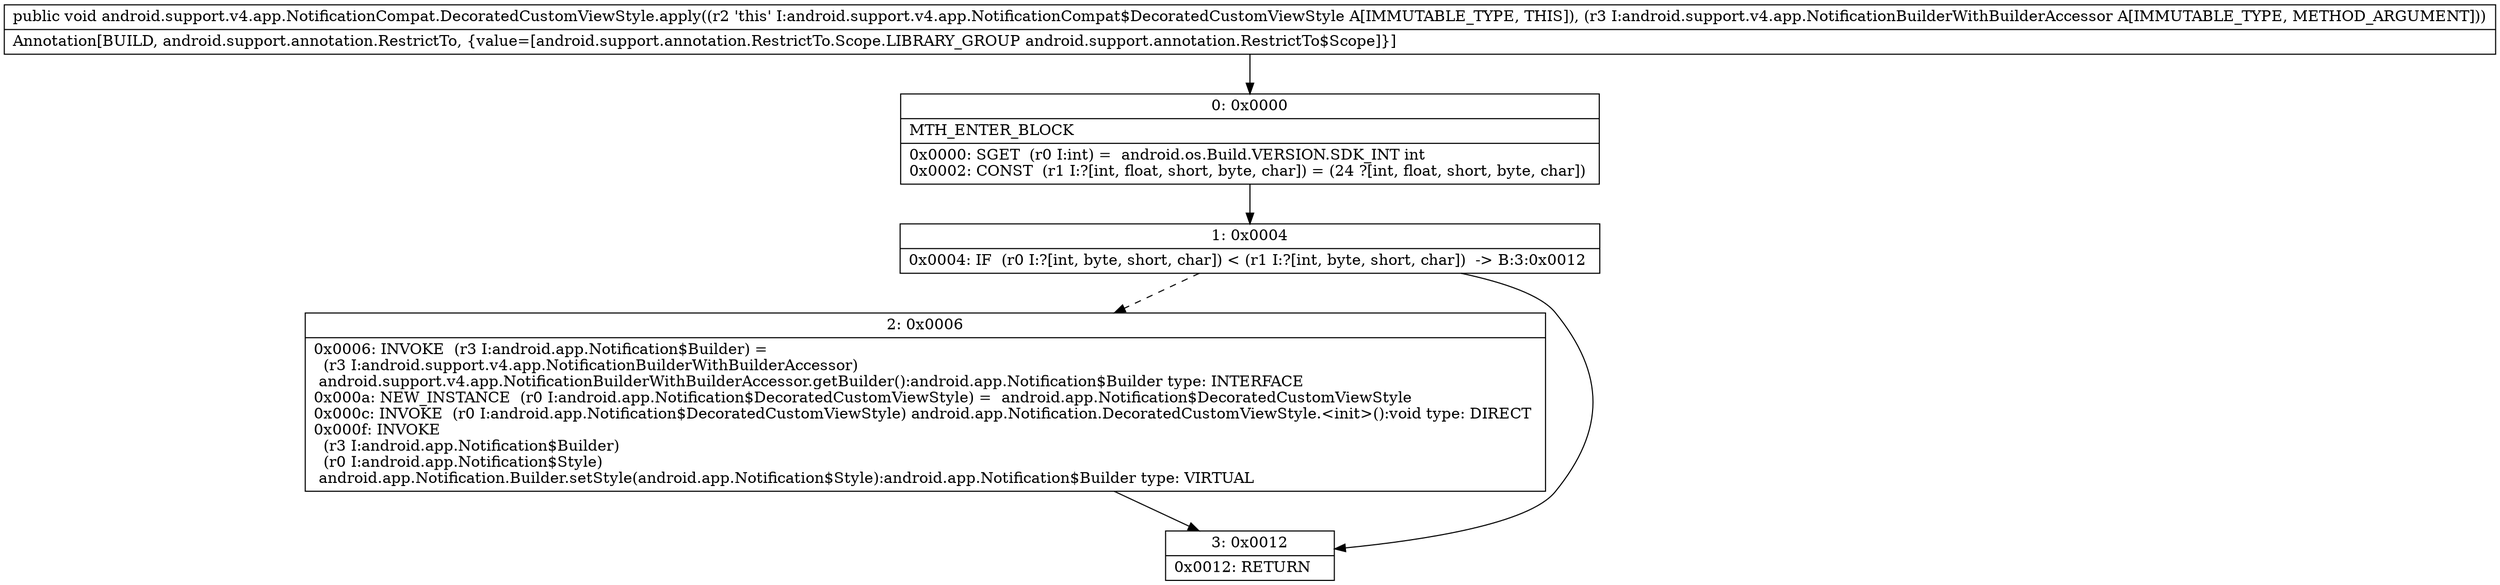 digraph "CFG forandroid.support.v4.app.NotificationCompat.DecoratedCustomViewStyle.apply(Landroid\/support\/v4\/app\/NotificationBuilderWithBuilderAccessor;)V" {
Node_0 [shape=record,label="{0\:\ 0x0000|MTH_ENTER_BLOCK\l|0x0000: SGET  (r0 I:int) =  android.os.Build.VERSION.SDK_INT int \l0x0002: CONST  (r1 I:?[int, float, short, byte, char]) = (24 ?[int, float, short, byte, char]) \l}"];
Node_1 [shape=record,label="{1\:\ 0x0004|0x0004: IF  (r0 I:?[int, byte, short, char]) \< (r1 I:?[int, byte, short, char])  \-\> B:3:0x0012 \l}"];
Node_2 [shape=record,label="{2\:\ 0x0006|0x0006: INVOKE  (r3 I:android.app.Notification$Builder) = \l  (r3 I:android.support.v4.app.NotificationBuilderWithBuilderAccessor)\l android.support.v4.app.NotificationBuilderWithBuilderAccessor.getBuilder():android.app.Notification$Builder type: INTERFACE \l0x000a: NEW_INSTANCE  (r0 I:android.app.Notification$DecoratedCustomViewStyle) =  android.app.Notification$DecoratedCustomViewStyle \l0x000c: INVOKE  (r0 I:android.app.Notification$DecoratedCustomViewStyle) android.app.Notification.DecoratedCustomViewStyle.\<init\>():void type: DIRECT \l0x000f: INVOKE  \l  (r3 I:android.app.Notification$Builder)\l  (r0 I:android.app.Notification$Style)\l android.app.Notification.Builder.setStyle(android.app.Notification$Style):android.app.Notification$Builder type: VIRTUAL \l}"];
Node_3 [shape=record,label="{3\:\ 0x0012|0x0012: RETURN   \l}"];
MethodNode[shape=record,label="{public void android.support.v4.app.NotificationCompat.DecoratedCustomViewStyle.apply((r2 'this' I:android.support.v4.app.NotificationCompat$DecoratedCustomViewStyle A[IMMUTABLE_TYPE, THIS]), (r3 I:android.support.v4.app.NotificationBuilderWithBuilderAccessor A[IMMUTABLE_TYPE, METHOD_ARGUMENT]))  | Annotation[BUILD, android.support.annotation.RestrictTo, \{value=[android.support.annotation.RestrictTo.Scope.LIBRARY_GROUP android.support.annotation.RestrictTo$Scope]\}]\l}"];
MethodNode -> Node_0;
Node_0 -> Node_1;
Node_1 -> Node_2[style=dashed];
Node_1 -> Node_3;
Node_2 -> Node_3;
}

